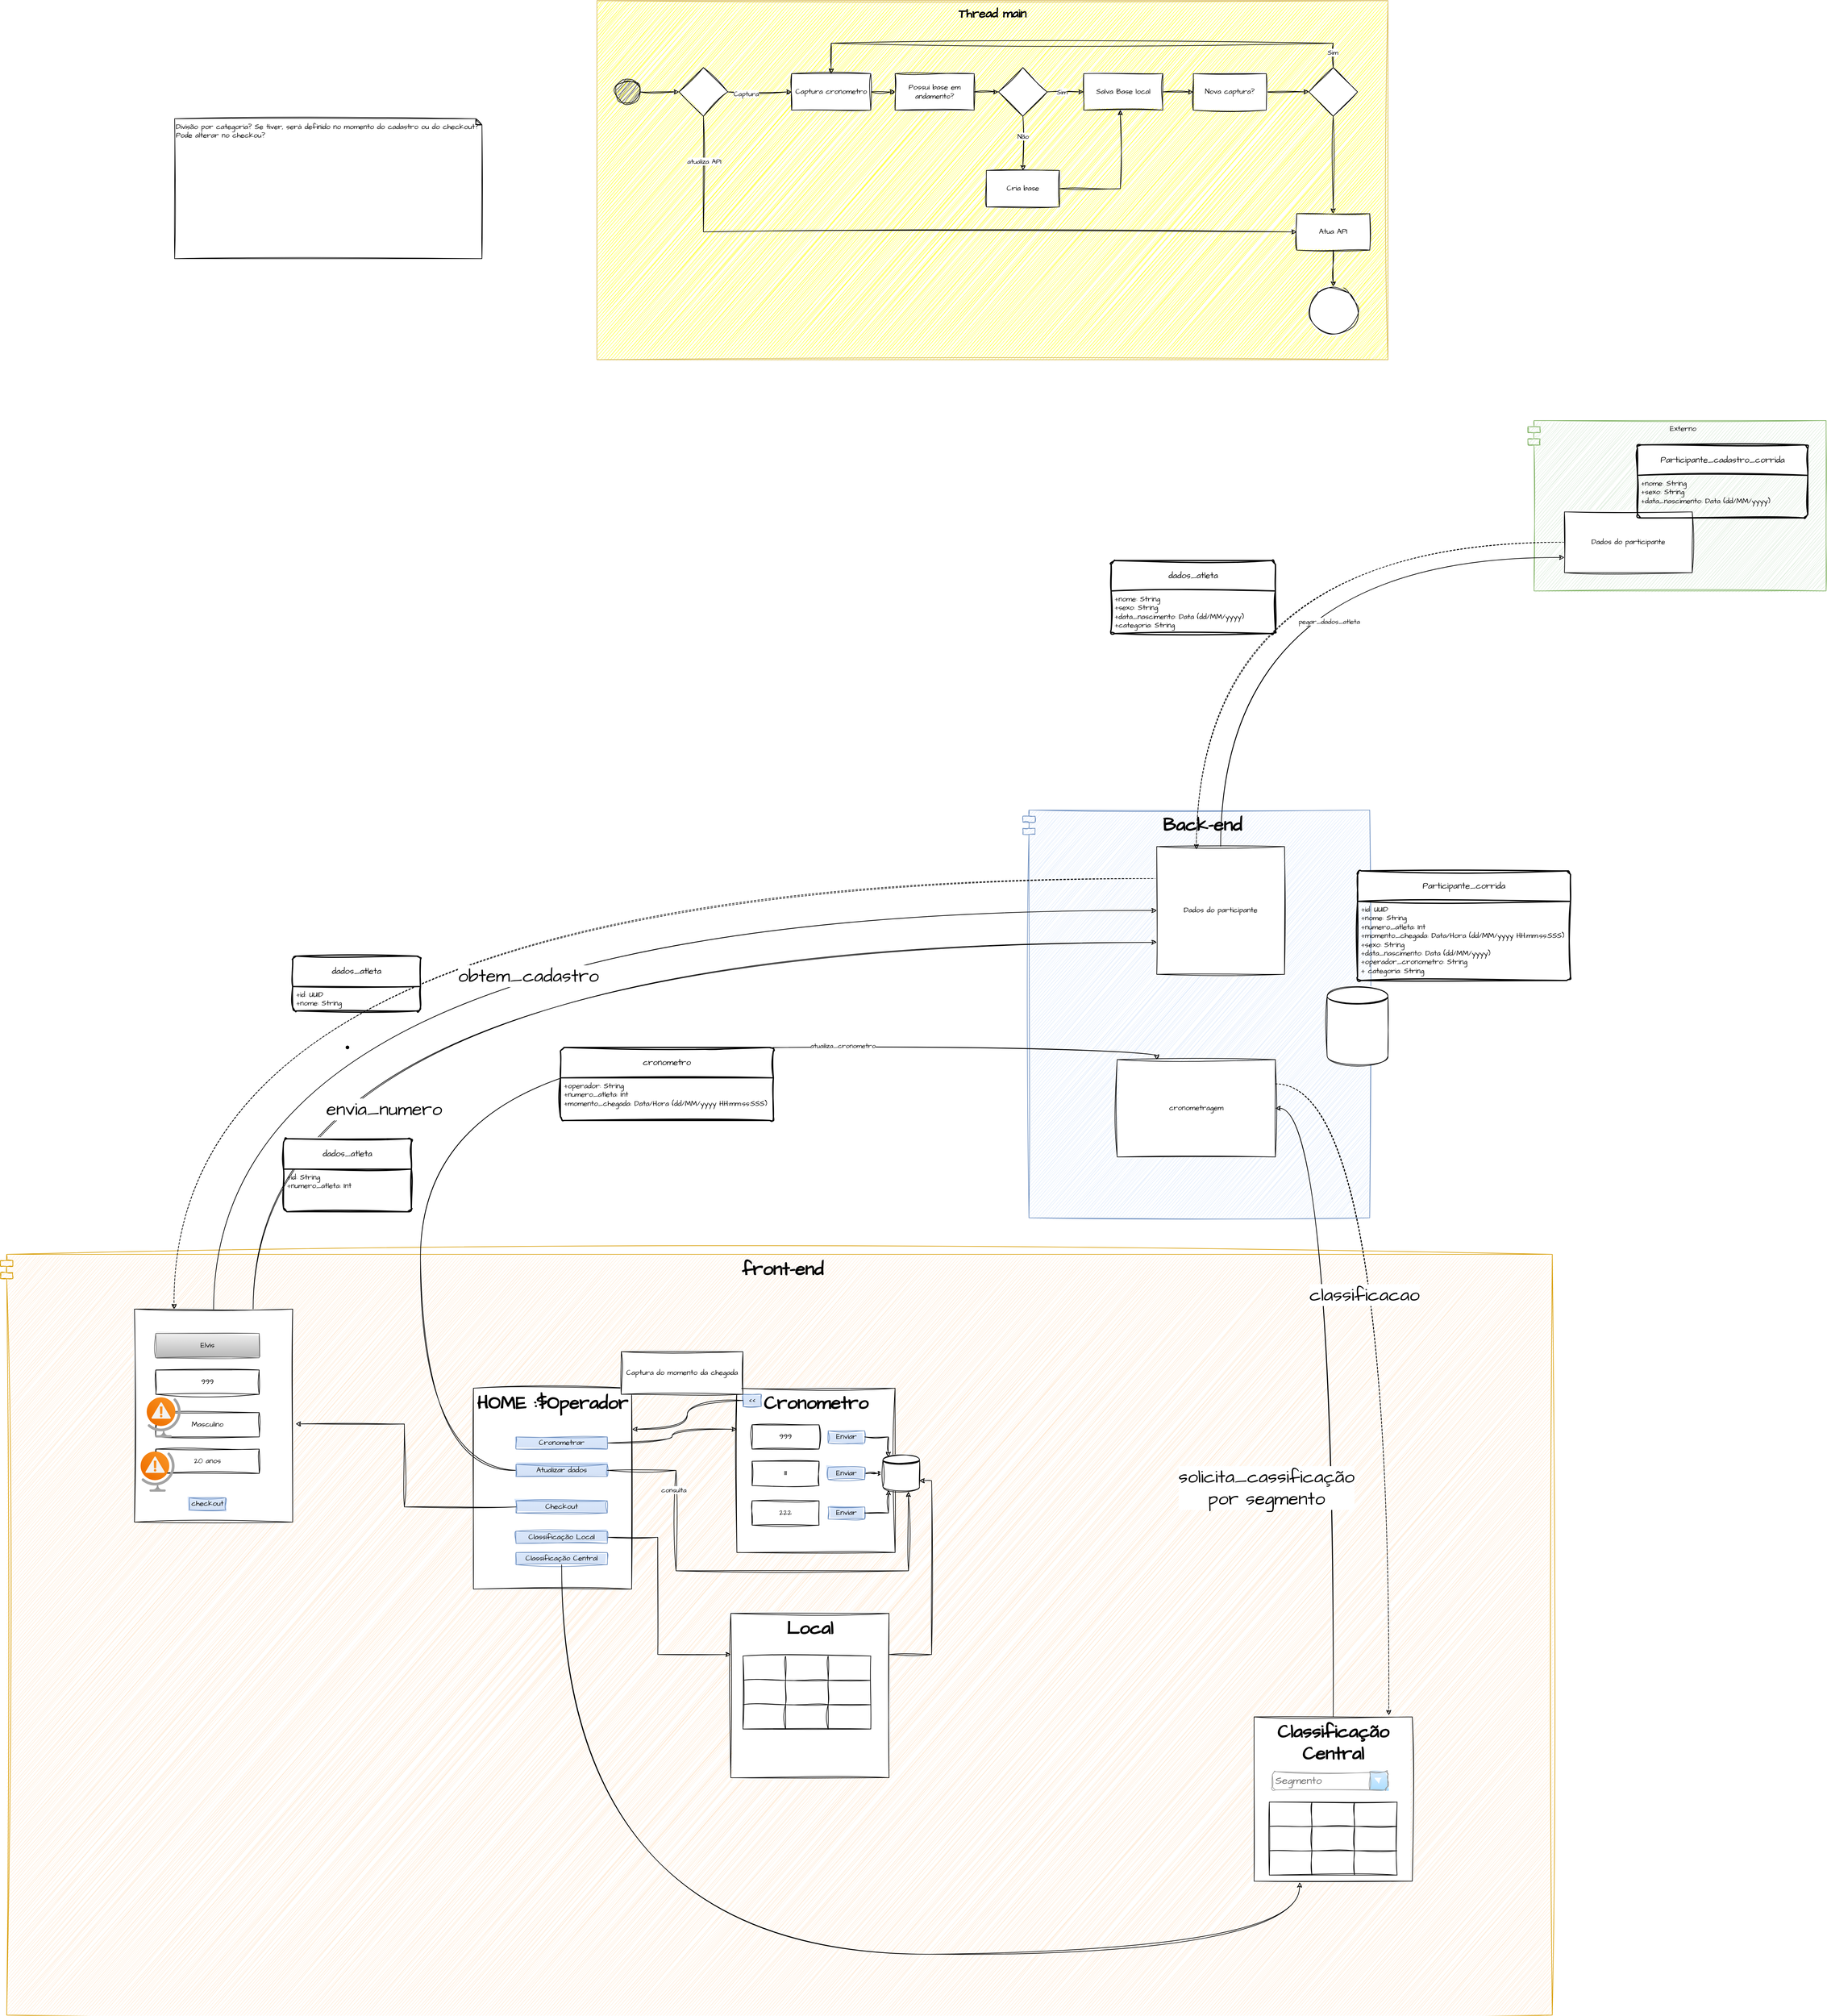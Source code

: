 <mxfile version="24.7.17">
  <diagram name="Página-1" id="BL0xOnV62cKg-j_XJ3VI">
    <mxGraphModel dx="4094" dy="3331" grid="1" gridSize="10" guides="1" tooltips="1" connect="1" arrows="1" fold="1" page="1" pageScale="1" pageWidth="827" pageHeight="1169" math="0" shadow="0">
      <root>
        <mxCell id="0" />
        <mxCell id="1" parent="0" />
        <mxCell id="qzLaiODZb_8Jzp_DnvtQ-257" value="front-end" style="shape=module;align=left;spacingLeft=20;align=center;verticalAlign=top;whiteSpace=wrap;html=1;sketch=1;hachureGap=4;jiggle=2;curveFitting=1;fontFamily=Architects Daughter;fontSource=https%3A%2F%2Ffonts.googleapis.com%2Fcss%3Ffamily%3DArchitects%2BDaughter;fontSize=30;fontStyle=1;fillColor=#ffe6cc;strokeColor=#d79b00;" vertex="1" parent="1">
          <mxGeometry x="-1190" y="130" width="2550" height="1250" as="geometry" />
        </mxCell>
        <mxCell id="qzLaiODZb_8Jzp_DnvtQ-256" value="Back-end" style="shape=module;align=left;spacingLeft=20;align=center;verticalAlign=top;whiteSpace=wrap;html=1;sketch=1;hachureGap=4;jiggle=2;curveFitting=1;fontFamily=Architects Daughter;fontSource=https%3A%2F%2Ffonts.googleapis.com%2Fcss%3Ffamily%3DArchitects%2BDaughter;fontSize=30;fontStyle=1;fillColor=#dae8fc;strokeColor=#6c8ebf;" vertex="1" parent="1">
          <mxGeometry x="490" y="-600" width="570" height="670" as="geometry" />
        </mxCell>
        <mxCell id="qzLaiODZb_8Jzp_DnvtQ-18" value="Externo" style="shape=module;align=left;spacingLeft=20;align=center;verticalAlign=top;whiteSpace=wrap;html=1;sketch=1;hachureGap=4;jiggle=2;curveFitting=1;fontFamily=Architects Daughter;fontSource=https%3A%2F%2Ffonts.googleapis.com%2Fcss%3Ffamily%3DArchitects%2BDaughter;fillColor=#d5e8d4;strokeColor=#82b366;" vertex="1" parent="1">
          <mxGeometry x="1320" y="-1240" width="490" height="280" as="geometry" />
        </mxCell>
        <mxCell id="qzLaiODZb_8Jzp_DnvtQ-14" style="edgeStyle=orthogonalEdgeStyle;rounded=0;sketch=1;hachureGap=4;jiggle=2;curveFitting=1;orthogonalLoop=1;jettySize=auto;html=1;entryX=0;entryY=0.75;entryDx=0;entryDy=0;fontFamily=Architects Daughter;fontSource=https%3A%2F%2Ffonts.googleapis.com%2Fcss%3Ffamily%3DArchitects%2BDaughter;curved=1;exitX=0.5;exitY=0;exitDx=0;exitDy=0;" edge="1" parent="1" source="qzLaiODZb_8Jzp_DnvtQ-3" target="qzLaiODZb_8Jzp_DnvtQ-11">
          <mxGeometry relative="1" as="geometry" />
        </mxCell>
        <mxCell id="qzLaiODZb_8Jzp_DnvtQ-15" value="pegar_dados_atleta" style="edgeLabel;html=1;align=center;verticalAlign=middle;resizable=0;points=[];sketch=1;hachureGap=4;jiggle=2;curveFitting=1;fontFamily=Architects Daughter;fontSource=https%3A%2F%2Ffonts.googleapis.com%2Fcss%3Ffamily%3DArchitects%2BDaughter;" vertex="1" connectable="0" parent="qzLaiODZb_8Jzp_DnvtQ-14">
          <mxGeometry x="0.109" y="-40" relative="1" as="geometry">
            <mxPoint x="76" y="65" as="offset" />
          </mxGeometry>
        </mxCell>
        <mxCell id="qzLaiODZb_8Jzp_DnvtQ-270" style="edgeStyle=orthogonalEdgeStyle;rounded=0;sketch=1;hachureGap=4;jiggle=2;curveFitting=1;orthogonalLoop=1;jettySize=auto;html=1;entryX=0.25;entryY=0;entryDx=0;entryDy=0;fontFamily=Architects Daughter;fontSource=https%3A%2F%2Ffonts.googleapis.com%2Fcss%3Ffamily%3DArchitects%2BDaughter;exitX=0;exitY=0.25;exitDx=0;exitDy=0;curved=1;dashed=1;" edge="1" parent="1" source="qzLaiODZb_8Jzp_DnvtQ-3" target="qzLaiODZb_8Jzp_DnvtQ-61">
          <mxGeometry relative="1" as="geometry" />
        </mxCell>
        <mxCell id="qzLaiODZb_8Jzp_DnvtQ-3" value="Dados do participante" style="rounded=0;whiteSpace=wrap;html=1;sketch=1;hachureGap=4;jiggle=2;curveFitting=1;fontFamily=Architects Daughter;fontSource=https%3A%2F%2Ffonts.googleapis.com%2Fcss%3Ffamily%3DArchitects%2BDaughter;" vertex="1" parent="1">
          <mxGeometry x="710" y="-540" width="210" height="210" as="geometry" />
        </mxCell>
        <mxCell id="qzLaiODZb_8Jzp_DnvtQ-269" style="edgeStyle=orthogonalEdgeStyle;rounded=0;sketch=1;hachureGap=4;jiggle=2;curveFitting=1;orthogonalLoop=1;jettySize=auto;html=1;fontFamily=Architects Daughter;fontSource=https%3A%2F%2Ffonts.googleapis.com%2Fcss%3Ffamily%3DArchitects%2BDaughter;curved=1;dashed=1;entryX=0.31;entryY=0.022;entryDx=0;entryDy=0;entryPerimeter=0;" edge="1" parent="1" source="qzLaiODZb_8Jzp_DnvtQ-11" target="qzLaiODZb_8Jzp_DnvtQ-3">
          <mxGeometry relative="1" as="geometry" />
        </mxCell>
        <mxCell id="qzLaiODZb_8Jzp_DnvtQ-11" value="Dados do participante" style="rounded=0;whiteSpace=wrap;html=1;sketch=1;hachureGap=4;jiggle=2;curveFitting=1;fontFamily=Architects Daughter;fontSource=https%3A%2F%2Ffonts.googleapis.com%2Fcss%3Ffamily%3DArchitects%2BDaughter;" vertex="1" parent="1">
          <mxGeometry x="1380" y="-1090" width="210" height="100" as="geometry" />
        </mxCell>
        <mxCell id="qzLaiODZb_8Jzp_DnvtQ-12" value="" style="shape=datastore;whiteSpace=wrap;html=1;sketch=1;hachureGap=4;jiggle=2;curveFitting=1;fontFamily=Architects Daughter;fontSource=https%3A%2F%2Ffonts.googleapis.com%2Fcss%3Ffamily%3DArchitects%2BDaughter;" vertex="1" parent="1">
          <mxGeometry x="990" y="-310" width="100" height="130" as="geometry" />
        </mxCell>
        <mxCell id="qzLaiODZb_8Jzp_DnvtQ-9" value="Participante_cadastro_corrida" style="swimlane;childLayout=stackLayout;horizontal=1;startSize=50;horizontalStack=0;rounded=1;fontSize=14;fontStyle=0;strokeWidth=2;resizeParent=0;resizeLast=1;shadow=0;dashed=0;align=center;arcSize=4;whiteSpace=wrap;html=1;sketch=1;hachureGap=4;jiggle=2;curveFitting=1;fontFamily=Architects Daughter;fontSource=https%3A%2F%2Ffonts.googleapis.com%2Fcss%3Ffamily%3DArchitects%2BDaughter;" vertex="1" parent="1">
          <mxGeometry x="1500" y="-1200" width="280" height="120" as="geometry" />
        </mxCell>
        <mxCell id="qzLaiODZb_8Jzp_DnvtQ-10" value="+nome: String&lt;br&gt;&lt;div&gt;+sexo: String&lt;/div&gt;&lt;div&gt;+data_nascimento: Data (dd/MM/yyyy)&lt;/div&gt;" style="align=left;strokeColor=none;fillColor=none;spacingLeft=4;fontSize=12;verticalAlign=top;resizable=0;rotatable=0;part=1;html=1;sketch=1;hachureGap=4;jiggle=2;curveFitting=1;fontFamily=Architects Daughter;fontSource=https%3A%2F%2Ffonts.googleapis.com%2Fcss%3Ffamily%3DArchitects%2BDaughter;" vertex="1" parent="qzLaiODZb_8Jzp_DnvtQ-9">
          <mxGeometry y="50" width="280" height="70" as="geometry" />
        </mxCell>
        <mxCell id="qzLaiODZb_8Jzp_DnvtQ-16" value="Participante_corrida" style="swimlane;childLayout=stackLayout;horizontal=1;startSize=50;horizontalStack=0;rounded=1;fontSize=14;fontStyle=0;strokeWidth=2;resizeParent=0;resizeLast=1;shadow=0;dashed=0;align=center;arcSize=4;whiteSpace=wrap;html=1;sketch=1;hachureGap=4;jiggle=2;curveFitting=1;fontFamily=Architects Daughter;fontSource=https%3A%2F%2Ffonts.googleapis.com%2Fcss%3Ffamily%3DArchitects%2BDaughter;" vertex="1" parent="1">
          <mxGeometry x="1040" y="-500" width="350" height="180" as="geometry" />
        </mxCell>
        <mxCell id="qzLaiODZb_8Jzp_DnvtQ-17" value="+id: UUID&lt;div&gt;+nome: String&lt;br&gt;+numero_atleta: Int&lt;br&gt;+momento_chegada: Data/Hora (dd/MM/yyyy HH:mm:ss:SSS)&lt;div&gt;+sexo: String&lt;/div&gt;&lt;div&gt;+data_nascimento: Data (dd/MM/yyyy)&lt;/div&gt;&lt;/div&gt;&lt;div&gt;+operador_cronometro: String&lt;/div&gt;&lt;div&gt;+ categoria: String&lt;/div&gt;" style="align=left;strokeColor=none;fillColor=none;spacingLeft=4;fontSize=12;verticalAlign=top;resizable=0;rotatable=0;part=1;html=1;sketch=1;hachureGap=4;jiggle=2;curveFitting=1;fontFamily=Architects Daughter;fontSource=https%3A%2F%2Ffonts.googleapis.com%2Fcss%3Ffamily%3DArchitects%2BDaughter;" vertex="1" parent="qzLaiODZb_8Jzp_DnvtQ-16">
          <mxGeometry y="50" width="350" height="130" as="geometry" />
        </mxCell>
        <mxCell id="qzLaiODZb_8Jzp_DnvtQ-20" value="Cronometro" style="rounded=0;whiteSpace=wrap;html=1;sketch=1;hachureGap=4;jiggle=2;curveFitting=1;fontFamily=Architects Daughter;fontSource=https%3A%2F%2Ffonts.googleapis.com%2Fcss%3Ffamily%3DArchitects%2BDaughter;verticalAlign=top;fontSize=30;fontStyle=1" vertex="1" parent="1">
          <mxGeometry x="20" y="350" width="260" height="270" as="geometry" />
        </mxCell>
        <mxCell id="qzLaiODZb_8Jzp_DnvtQ-21" value="999" style="rounded=0;whiteSpace=wrap;html=1;sketch=1;hachureGap=4;jiggle=2;curveFitting=1;fontFamily=Architects Daughter;fontSource=https%3A%2F%2Ffonts.googleapis.com%2Fcss%3Ffamily%3DArchitects%2BDaughter;" vertex="1" parent="1">
          <mxGeometry x="45" y="410" width="110" height="40" as="geometry" />
        </mxCell>
        <mxCell id="qzLaiODZb_8Jzp_DnvtQ-22" value="Enviar" style="rounded=0;whiteSpace=wrap;html=1;sketch=1;hachureGap=4;jiggle=2;curveFitting=1;fontFamily=Architects Daughter;fontSource=https%3A%2F%2Ffonts.googleapis.com%2Fcss%3Ffamily%3DArchitects%2BDaughter;fillColor=#dae8fc;strokeColor=#6c8ebf;gradientColor=#D4E1F5;" vertex="1" parent="1">
          <mxGeometry x="170" y="420" width="60" height="20" as="geometry" />
        </mxCell>
        <mxCell id="qzLaiODZb_8Jzp_DnvtQ-23" value="111" style="rounded=0;whiteSpace=wrap;html=1;sketch=1;hachureGap=4;jiggle=2;curveFitting=1;fontFamily=Architects Daughter;fontSource=https%3A%2F%2Ffonts.googleapis.com%2Fcss%3Ffamily%3DArchitects%2BDaughter;" vertex="1" parent="1">
          <mxGeometry x="45" y="470" width="110" height="40" as="geometry" />
        </mxCell>
        <mxCell id="qzLaiODZb_8Jzp_DnvtQ-227" style="edgeStyle=orthogonalEdgeStyle;rounded=0;sketch=1;hachureGap=4;jiggle=2;curveFitting=1;orthogonalLoop=1;jettySize=auto;html=1;fontFamily=Architects Daughter;fontSource=https%3A%2F%2Ffonts.googleapis.com%2Fcss%3Ffamily%3DArchitects%2BDaughter;" edge="1" parent="1" source="qzLaiODZb_8Jzp_DnvtQ-24" target="qzLaiODZb_8Jzp_DnvtQ-225">
          <mxGeometry relative="1" as="geometry" />
        </mxCell>
        <mxCell id="qzLaiODZb_8Jzp_DnvtQ-24" value="Enviar" style="rounded=0;whiteSpace=wrap;html=1;sketch=1;hachureGap=4;jiggle=2;curveFitting=1;fontFamily=Architects Daughter;fontSource=https%3A%2F%2Ffonts.googleapis.com%2Fcss%3Ffamily%3DArchitects%2BDaughter;fillColor=#dae8fc;strokeColor=#6c8ebf;gradientColor=#D4E1F5;" vertex="1" parent="1">
          <mxGeometry x="170" y="480" width="60" height="20" as="geometry" />
        </mxCell>
        <mxCell id="qzLaiODZb_8Jzp_DnvtQ-25" value="222" style="rounded=0;whiteSpace=wrap;html=1;sketch=1;hachureGap=4;jiggle=2;curveFitting=1;fontFamily=Architects Daughter;fontSource=https%3A%2F%2Ffonts.googleapis.com%2Fcss%3Ffamily%3DArchitects%2BDaughter;" vertex="1" parent="1">
          <mxGeometry x="45" y="535" width="110" height="40" as="geometry" />
        </mxCell>
        <mxCell id="qzLaiODZb_8Jzp_DnvtQ-26" value="Enviar" style="rounded=0;whiteSpace=wrap;html=1;sketch=1;hachureGap=4;jiggle=2;curveFitting=1;fontFamily=Architects Daughter;fontSource=https%3A%2F%2Ffonts.googleapis.com%2Fcss%3Ffamily%3DArchitects%2BDaughter;fillColor=#dae8fc;strokeColor=#6c8ebf;gradientColor=#D4E1F5;" vertex="1" parent="1">
          <mxGeometry x="170" y="545" width="60" height="20" as="geometry" />
        </mxCell>
        <mxCell id="qzLaiODZb_8Jzp_DnvtQ-29" value="cronometragem" style="rounded=0;whiteSpace=wrap;html=1;sketch=1;hachureGap=4;jiggle=2;curveFitting=1;fontFamily=Architects Daughter;fontSource=https%3A%2F%2Ffonts.googleapis.com%2Fcss%3Ffamily%3DArchitects%2BDaughter;" vertex="1" parent="1">
          <mxGeometry x="645" y="-190" width="260" height="160" as="geometry" />
        </mxCell>
        <mxCell id="qzLaiODZb_8Jzp_DnvtQ-52" style="edgeStyle=orthogonalEdgeStyle;rounded=0;sketch=1;hachureGap=4;jiggle=2;curveFitting=1;orthogonalLoop=1;jettySize=auto;html=1;entryX=1;entryY=0.5;entryDx=0;entryDy=0;fontFamily=Architects Daughter;fontSource=https%3A%2F%2Ffonts.googleapis.com%2Fcss%3Ffamily%3DArchitects%2BDaughter;curved=1;exitX=0.5;exitY=0;exitDx=0;exitDy=0;" edge="1" parent="1" source="qzLaiODZb_8Jzp_DnvtQ-38" target="qzLaiODZb_8Jzp_DnvtQ-29">
          <mxGeometry relative="1" as="geometry" />
        </mxCell>
        <mxCell id="qzLaiODZb_8Jzp_DnvtQ-54" value="&lt;font style=&quot;font-size: 30px;&quot;&gt;solicita_cassificação&lt;/font&gt;&lt;div&gt;&lt;font style=&quot;font-size: 30px;&quot;&gt;por segmento&lt;/font&gt;&lt;/div&gt;" style="edgeLabel;html=1;align=center;verticalAlign=middle;resizable=0;points=[];sketch=1;hachureGap=4;jiggle=2;curveFitting=1;fontFamily=Architects Daughter;fontSource=https%3A%2F%2Ffonts.googleapis.com%2Fcss%3Ffamily%3DArchitects%2BDaughter;" vertex="1" connectable="0" parent="qzLaiODZb_8Jzp_DnvtQ-52">
          <mxGeometry x="0.249" y="14" relative="1" as="geometry">
            <mxPoint x="-96" y="307" as="offset" />
          </mxGeometry>
        </mxCell>
        <mxCell id="qzLaiODZb_8Jzp_DnvtQ-38" value="Classificação Central" style="rounded=0;whiteSpace=wrap;html=1;sketch=1;hachureGap=4;jiggle=2;curveFitting=1;fontFamily=Architects Daughter;fontSource=https%3A%2F%2Ffonts.googleapis.com%2Fcss%3Ffamily%3DArchitects%2BDaughter;verticalAlign=top;fontSize=30;fontStyle=1" vertex="1" parent="1">
          <mxGeometry x="870" y="890" width="260" height="270" as="geometry" />
        </mxCell>
        <mxCell id="qzLaiODZb_8Jzp_DnvtQ-39" value="" style="shape=table;startSize=0;container=1;collapsible=0;childLayout=tableLayout;fontSize=16;sketch=1;hachureGap=4;jiggle=2;curveFitting=1;fontFamily=Architects Daughter;fontSource=https%3A%2F%2Ffonts.googleapis.com%2Fcss%3Ffamily%3DArchitects%2BDaughter;" vertex="1" parent="1">
          <mxGeometry x="895" y="1030" width="210" height="120" as="geometry" />
        </mxCell>
        <mxCell id="qzLaiODZb_8Jzp_DnvtQ-40" value="" style="shape=tableRow;horizontal=0;startSize=0;swimlaneHead=0;swimlaneBody=0;strokeColor=inherit;top=0;left=0;bottom=0;right=0;collapsible=0;dropTarget=0;fillColor=none;points=[[0,0.5],[1,0.5]];portConstraint=eastwest;fontSize=16;sketch=1;hachureGap=4;jiggle=2;curveFitting=1;fontFamily=Architects Daughter;fontSource=https%3A%2F%2Ffonts.googleapis.com%2Fcss%3Ffamily%3DArchitects%2BDaughter;" vertex="1" parent="qzLaiODZb_8Jzp_DnvtQ-39">
          <mxGeometry width="210" height="40" as="geometry" />
        </mxCell>
        <mxCell id="qzLaiODZb_8Jzp_DnvtQ-41" value="" style="shape=partialRectangle;html=1;whiteSpace=wrap;connectable=0;strokeColor=inherit;overflow=hidden;fillColor=none;top=0;left=0;bottom=0;right=0;pointerEvents=1;fontSize=16;sketch=1;hachureGap=4;jiggle=2;curveFitting=1;fontFamily=Architects Daughter;fontSource=https%3A%2F%2Ffonts.googleapis.com%2Fcss%3Ffamily%3DArchitects%2BDaughter;" vertex="1" parent="qzLaiODZb_8Jzp_DnvtQ-40">
          <mxGeometry width="70" height="40" as="geometry">
            <mxRectangle width="70" height="40" as="alternateBounds" />
          </mxGeometry>
        </mxCell>
        <mxCell id="qzLaiODZb_8Jzp_DnvtQ-42" value="" style="shape=partialRectangle;html=1;whiteSpace=wrap;connectable=0;strokeColor=inherit;overflow=hidden;fillColor=none;top=0;left=0;bottom=0;right=0;pointerEvents=1;fontSize=16;sketch=1;hachureGap=4;jiggle=2;curveFitting=1;fontFamily=Architects Daughter;fontSource=https%3A%2F%2Ffonts.googleapis.com%2Fcss%3Ffamily%3DArchitects%2BDaughter;" vertex="1" parent="qzLaiODZb_8Jzp_DnvtQ-40">
          <mxGeometry x="70" width="70" height="40" as="geometry">
            <mxRectangle width="70" height="40" as="alternateBounds" />
          </mxGeometry>
        </mxCell>
        <mxCell id="qzLaiODZb_8Jzp_DnvtQ-43" value="" style="shape=partialRectangle;html=1;whiteSpace=wrap;connectable=0;strokeColor=inherit;overflow=hidden;fillColor=none;top=0;left=0;bottom=0;right=0;pointerEvents=1;fontSize=16;sketch=1;hachureGap=4;jiggle=2;curveFitting=1;fontFamily=Architects Daughter;fontSource=https%3A%2F%2Ffonts.googleapis.com%2Fcss%3Ffamily%3DArchitects%2BDaughter;" vertex="1" parent="qzLaiODZb_8Jzp_DnvtQ-40">
          <mxGeometry x="140" width="70" height="40" as="geometry">
            <mxRectangle width="70" height="40" as="alternateBounds" />
          </mxGeometry>
        </mxCell>
        <mxCell id="qzLaiODZb_8Jzp_DnvtQ-44" value="" style="shape=tableRow;horizontal=0;startSize=0;swimlaneHead=0;swimlaneBody=0;strokeColor=inherit;top=0;left=0;bottom=0;right=0;collapsible=0;dropTarget=0;fillColor=none;points=[[0,0.5],[1,0.5]];portConstraint=eastwest;fontSize=16;sketch=1;hachureGap=4;jiggle=2;curveFitting=1;fontFamily=Architects Daughter;fontSource=https%3A%2F%2Ffonts.googleapis.com%2Fcss%3Ffamily%3DArchitects%2BDaughter;" vertex="1" parent="qzLaiODZb_8Jzp_DnvtQ-39">
          <mxGeometry y="40" width="210" height="40" as="geometry" />
        </mxCell>
        <mxCell id="qzLaiODZb_8Jzp_DnvtQ-45" value="" style="shape=partialRectangle;html=1;whiteSpace=wrap;connectable=0;strokeColor=inherit;overflow=hidden;fillColor=none;top=0;left=0;bottom=0;right=0;pointerEvents=1;fontSize=16;sketch=1;hachureGap=4;jiggle=2;curveFitting=1;fontFamily=Architects Daughter;fontSource=https%3A%2F%2Ffonts.googleapis.com%2Fcss%3Ffamily%3DArchitects%2BDaughter;" vertex="1" parent="qzLaiODZb_8Jzp_DnvtQ-44">
          <mxGeometry width="70" height="40" as="geometry">
            <mxRectangle width="70" height="40" as="alternateBounds" />
          </mxGeometry>
        </mxCell>
        <mxCell id="qzLaiODZb_8Jzp_DnvtQ-46" value="" style="shape=partialRectangle;html=1;whiteSpace=wrap;connectable=0;strokeColor=inherit;overflow=hidden;fillColor=none;top=0;left=0;bottom=0;right=0;pointerEvents=1;fontSize=16;sketch=1;hachureGap=4;jiggle=2;curveFitting=1;fontFamily=Architects Daughter;fontSource=https%3A%2F%2Ffonts.googleapis.com%2Fcss%3Ffamily%3DArchitects%2BDaughter;" vertex="1" parent="qzLaiODZb_8Jzp_DnvtQ-44">
          <mxGeometry x="70" width="70" height="40" as="geometry">
            <mxRectangle width="70" height="40" as="alternateBounds" />
          </mxGeometry>
        </mxCell>
        <mxCell id="qzLaiODZb_8Jzp_DnvtQ-47" value="" style="shape=partialRectangle;html=1;whiteSpace=wrap;connectable=0;strokeColor=inherit;overflow=hidden;fillColor=none;top=0;left=0;bottom=0;right=0;pointerEvents=1;fontSize=16;sketch=1;hachureGap=4;jiggle=2;curveFitting=1;fontFamily=Architects Daughter;fontSource=https%3A%2F%2Ffonts.googleapis.com%2Fcss%3Ffamily%3DArchitects%2BDaughter;" vertex="1" parent="qzLaiODZb_8Jzp_DnvtQ-44">
          <mxGeometry x="140" width="70" height="40" as="geometry">
            <mxRectangle width="70" height="40" as="alternateBounds" />
          </mxGeometry>
        </mxCell>
        <mxCell id="qzLaiODZb_8Jzp_DnvtQ-48" value="" style="shape=tableRow;horizontal=0;startSize=0;swimlaneHead=0;swimlaneBody=0;strokeColor=inherit;top=0;left=0;bottom=0;right=0;collapsible=0;dropTarget=0;fillColor=none;points=[[0,0.5],[1,0.5]];portConstraint=eastwest;fontSize=16;sketch=1;hachureGap=4;jiggle=2;curveFitting=1;fontFamily=Architects Daughter;fontSource=https%3A%2F%2Ffonts.googleapis.com%2Fcss%3Ffamily%3DArchitects%2BDaughter;" vertex="1" parent="qzLaiODZb_8Jzp_DnvtQ-39">
          <mxGeometry y="80" width="210" height="40" as="geometry" />
        </mxCell>
        <mxCell id="qzLaiODZb_8Jzp_DnvtQ-49" value="" style="shape=partialRectangle;html=1;whiteSpace=wrap;connectable=0;strokeColor=inherit;overflow=hidden;fillColor=none;top=0;left=0;bottom=0;right=0;pointerEvents=1;fontSize=16;sketch=1;hachureGap=4;jiggle=2;curveFitting=1;fontFamily=Architects Daughter;fontSource=https%3A%2F%2Ffonts.googleapis.com%2Fcss%3Ffamily%3DArchitects%2BDaughter;" vertex="1" parent="qzLaiODZb_8Jzp_DnvtQ-48">
          <mxGeometry width="70" height="40" as="geometry">
            <mxRectangle width="70" height="40" as="alternateBounds" />
          </mxGeometry>
        </mxCell>
        <mxCell id="qzLaiODZb_8Jzp_DnvtQ-50" value="" style="shape=partialRectangle;html=1;whiteSpace=wrap;connectable=0;strokeColor=inherit;overflow=hidden;fillColor=none;top=0;left=0;bottom=0;right=0;pointerEvents=1;fontSize=16;sketch=1;hachureGap=4;jiggle=2;curveFitting=1;fontFamily=Architects Daughter;fontSource=https%3A%2F%2Ffonts.googleapis.com%2Fcss%3Ffamily%3DArchitects%2BDaughter;" vertex="1" parent="qzLaiODZb_8Jzp_DnvtQ-48">
          <mxGeometry x="70" width="70" height="40" as="geometry">
            <mxRectangle width="70" height="40" as="alternateBounds" />
          </mxGeometry>
        </mxCell>
        <mxCell id="qzLaiODZb_8Jzp_DnvtQ-51" value="" style="shape=partialRectangle;html=1;whiteSpace=wrap;connectable=0;strokeColor=inherit;overflow=hidden;fillColor=none;top=0;left=0;bottom=0;right=0;pointerEvents=1;fontSize=16;sketch=1;hachureGap=4;jiggle=2;curveFitting=1;fontFamily=Architects Daughter;fontSource=https%3A%2F%2Ffonts.googleapis.com%2Fcss%3Ffamily%3DArchitects%2BDaughter;" vertex="1" parent="qzLaiODZb_8Jzp_DnvtQ-48">
          <mxGeometry x="140" width="70" height="40" as="geometry">
            <mxRectangle width="70" height="40" as="alternateBounds" />
          </mxGeometry>
        </mxCell>
        <mxCell id="qzLaiODZb_8Jzp_DnvtQ-58" style="edgeStyle=orthogonalEdgeStyle;rounded=0;sketch=1;hachureGap=4;jiggle=2;curveFitting=1;orthogonalLoop=1;jettySize=auto;html=1;entryX=0.851;entryY=-0.01;entryDx=0;entryDy=0;entryPerimeter=0;fontFamily=Architects Daughter;fontSource=https%3A%2F%2Ffonts.googleapis.com%2Fcss%3Ffamily%3DArchitects%2BDaughter;exitX=1;exitY=0.25;exitDx=0;exitDy=0;dashed=1;curved=1;" edge="1" parent="1" source="qzLaiODZb_8Jzp_DnvtQ-29" target="qzLaiODZb_8Jzp_DnvtQ-38">
          <mxGeometry relative="1" as="geometry" />
        </mxCell>
        <mxCell id="qzLaiODZb_8Jzp_DnvtQ-59" value="&lt;font style=&quot;font-size: 30px;&quot;&gt;classificacao&lt;/font&gt;" style="edgeLabel;html=1;align=center;verticalAlign=middle;resizable=0;points=[];sketch=1;hachureGap=4;jiggle=2;curveFitting=1;fontFamily=Architects Daughter;fontSource=https%3A%2F%2Ffonts.googleapis.com%2Fcss%3Ffamily%3DArchitects%2BDaughter;" vertex="1" connectable="0" parent="qzLaiODZb_8Jzp_DnvtQ-58">
          <mxGeometry x="-0.257" y="-14" relative="1" as="geometry">
            <mxPoint x="-27" y="78" as="offset" />
          </mxGeometry>
        </mxCell>
        <mxCell id="qzLaiODZb_8Jzp_DnvtQ-70" style="edgeStyle=orthogonalEdgeStyle;rounded=0;sketch=1;hachureGap=4;jiggle=2;curveFitting=1;orthogonalLoop=1;jettySize=auto;html=1;entryX=0;entryY=0.75;entryDx=0;entryDy=0;fontFamily=Architects Daughter;fontSource=https%3A%2F%2Ffonts.googleapis.com%2Fcss%3Ffamily%3DArchitects%2BDaughter;curved=1;exitX=0.75;exitY=0;exitDx=0;exitDy=0;" edge="1" parent="1" source="qzLaiODZb_8Jzp_DnvtQ-61" target="qzLaiODZb_8Jzp_DnvtQ-3">
          <mxGeometry relative="1" as="geometry" />
        </mxCell>
        <mxCell id="qzLaiODZb_8Jzp_DnvtQ-71" value="&lt;font style=&quot;font-size: 30px;&quot;&gt;envia_numero&lt;/font&gt;" style="edgeLabel;html=1;align=center;verticalAlign=middle;resizable=0;points=[];sketch=1;hachureGap=4;jiggle=2;curveFitting=1;fontFamily=Architects Daughter;fontSource=https%3A%2F%2Ffonts.googleapis.com%2Fcss%3Ffamily%3DArchitects%2BDaughter;" vertex="1" connectable="0" parent="qzLaiODZb_8Jzp_DnvtQ-70">
          <mxGeometry x="0.36" y="16" relative="1" as="geometry">
            <mxPoint x="-602" y="289" as="offset" />
          </mxGeometry>
        </mxCell>
        <mxCell id="qzLaiODZb_8Jzp_DnvtQ-61" value="" style="rounded=0;whiteSpace=wrap;html=1;sketch=1;hachureGap=4;jiggle=2;curveFitting=1;fontFamily=Architects Daughter;fontSource=https%3A%2F%2Ffonts.googleapis.com%2Fcss%3Ffamily%3DArchitects%2BDaughter;" vertex="1" parent="1">
          <mxGeometry x="-970" y="220" width="260" height="350" as="geometry" />
        </mxCell>
        <mxCell id="qzLaiODZb_8Jzp_DnvtQ-62" value="Elvis" style="rounded=0;whiteSpace=wrap;html=1;sketch=1;hachureGap=4;jiggle=2;curveFitting=1;fontFamily=Architects Daughter;fontSource=https%3A%2F%2Ffonts.googleapis.com%2Fcss%3Ffamily%3DArchitects%2BDaughter;fillColor=#f5f5f5;gradientColor=#b3b3b3;strokeColor=#666666;" vertex="1" parent="1">
          <mxGeometry x="-935" y="260" width="170" height="40" as="geometry" />
        </mxCell>
        <mxCell id="qzLaiODZb_8Jzp_DnvtQ-63" value="999" style="rounded=0;whiteSpace=wrap;html=1;sketch=1;hachureGap=4;jiggle=2;curveFitting=1;fontFamily=Architects Daughter;fontSource=https%3A%2F%2Ffonts.googleapis.com%2Fcss%3Ffamily%3DArchitects%2BDaughter;" vertex="1" parent="1">
          <mxGeometry x="-935" y="320" width="170" height="40" as="geometry" />
        </mxCell>
        <mxCell id="qzLaiODZb_8Jzp_DnvtQ-64" value="Masculino" style="rounded=0;whiteSpace=wrap;html=1;sketch=1;hachureGap=4;jiggle=2;curveFitting=1;fontFamily=Architects Daughter;fontSource=https%3A%2F%2Ffonts.googleapis.com%2Fcss%3Ffamily%3DArchitects%2BDaughter;" vertex="1" parent="1">
          <mxGeometry x="-935" y="390" width="170" height="40" as="geometry" />
        </mxCell>
        <mxCell id="qzLaiODZb_8Jzp_DnvtQ-65" value="20 anos" style="rounded=0;whiteSpace=wrap;html=1;sketch=1;hachureGap=4;jiggle=2;curveFitting=1;fontFamily=Architects Daughter;fontSource=https%3A%2F%2Ffonts.googleapis.com%2Fcss%3Ffamily%3DArchitects%2BDaughter;" vertex="1" parent="1">
          <mxGeometry x="-935" y="450" width="170" height="40" as="geometry" />
        </mxCell>
        <mxCell id="qzLaiODZb_8Jzp_DnvtQ-66" value="checkout" style="rounded=0;whiteSpace=wrap;html=1;sketch=1;hachureGap=4;jiggle=2;curveFitting=1;fontFamily=Architects Daughter;fontSource=https%3A%2F%2Ffonts.googleapis.com%2Fcss%3Ffamily%3DArchitects%2BDaughter;fillColor=#dae8fc;strokeColor=#6c8ebf;gradientColor=#D4E1F5;" vertex="1" parent="1">
          <mxGeometry x="-880" y="530" width="60" height="20" as="geometry" />
        </mxCell>
        <mxCell id="qzLaiODZb_8Jzp_DnvtQ-67" style="edgeStyle=orthogonalEdgeStyle;rounded=0;sketch=1;hachureGap=4;jiggle=2;curveFitting=1;orthogonalLoop=1;jettySize=auto;html=1;entryX=0;entryY=0.5;entryDx=0;entryDy=0;fontFamily=Architects Daughter;fontSource=https%3A%2F%2Ffonts.googleapis.com%2Fcss%3Ffamily%3DArchitects%2BDaughter;curved=1;exitX=0.5;exitY=0;exitDx=0;exitDy=0;" edge="1" parent="1" source="qzLaiODZb_8Jzp_DnvtQ-61" target="qzLaiODZb_8Jzp_DnvtQ-3">
          <mxGeometry relative="1" as="geometry" />
        </mxCell>
        <mxCell id="qzLaiODZb_8Jzp_DnvtQ-69" value="&lt;font style=&quot;font-size: 30px;&quot;&gt;obtem_cadastro&lt;/font&gt;" style="edgeLabel;html=1;align=center;verticalAlign=middle;resizable=0;points=[];sketch=1;hachureGap=4;jiggle=2;curveFitting=1;fontFamily=Architects Daughter;fontSource=https%3A%2F%2Ffonts.googleapis.com%2Fcss%3Ffamily%3DArchitects%2BDaughter;" vertex="1" connectable="0" parent="qzLaiODZb_8Jzp_DnvtQ-67">
          <mxGeometry x="-0.143" y="12" relative="1" as="geometry">
            <mxPoint x="227" y="119" as="offset" />
          </mxGeometry>
        </mxCell>
        <mxCell id="qzLaiODZb_8Jzp_DnvtQ-156" value="&lt;b&gt;&lt;font style=&quot;font-size: 20px;&quot;&gt;Thread main&lt;/font&gt;&lt;/b&gt;" style="outlineConnect=0;html=1;whiteSpace=wrap;fontSize=12;fontStyle=0;strokeColor=#d6b656;fillColor=#FFFF00;verticalAlign=top;align=center;dashed=0;spacingTop=3;sketch=1;hachureGap=4;jiggle=2;curveFitting=1;fontFamily=Architects Daughter;fontSource=https%3A%2F%2Ffonts.googleapis.com%2Fcss%3Ffamily%3DArchitects%2BDaughter;" vertex="1" parent="1">
          <mxGeometry x="-210" y="-1930" width="1300" height="590" as="geometry" />
        </mxCell>
        <mxCell id="qzLaiODZb_8Jzp_DnvtQ-157" value="" style="edgeStyle=orthogonalEdgeStyle;rounded=0;sketch=1;hachureGap=4;jiggle=2;curveFitting=1;orthogonalLoop=1;jettySize=auto;html=1;fontFamily=Architects Daughter;fontSource=https%3A%2F%2Ffonts.googleapis.com%2Fcss%3Ffamily%3DArchitects%2BDaughter;" edge="1" parent="1" source="qzLaiODZb_8Jzp_DnvtQ-158" target="qzLaiODZb_8Jzp_DnvtQ-163">
          <mxGeometry relative="1" as="geometry" />
        </mxCell>
        <mxCell id="qzLaiODZb_8Jzp_DnvtQ-158" value="Captura cronometro" style="rounded=0;whiteSpace=wrap;html=1;sketch=1;hachureGap=4;jiggle=2;curveFitting=1;fontFamily=Architects Daughter;fontSource=https%3A%2F%2Ffonts.googleapis.com%2Fcss%3Ffamily%3DArchitects%2BDaughter;" vertex="1" parent="1">
          <mxGeometry x="110" y="-1810" width="130" height="60" as="geometry" />
        </mxCell>
        <mxCell id="qzLaiODZb_8Jzp_DnvtQ-162" value="" style="edgeStyle=orthogonalEdgeStyle;rounded=0;sketch=1;hachureGap=4;jiggle=2;curveFitting=1;orthogonalLoop=1;jettySize=auto;html=1;fontFamily=Architects Daughter;fontSource=https%3A%2F%2Ffonts.googleapis.com%2Fcss%3Ffamily%3DArchitects%2BDaughter;" edge="1" parent="1" source="qzLaiODZb_8Jzp_DnvtQ-163" target="qzLaiODZb_8Jzp_DnvtQ-168">
          <mxGeometry relative="1" as="geometry" />
        </mxCell>
        <mxCell id="qzLaiODZb_8Jzp_DnvtQ-163" value="Possui base em andamento?" style="rounded=0;whiteSpace=wrap;html=1;sketch=1;hachureGap=4;jiggle=2;curveFitting=1;fontFamily=Architects Daughter;fontSource=https%3A%2F%2Ffonts.googleapis.com%2Fcss%3Ffamily%3DArchitects%2BDaughter;" vertex="1" parent="1">
          <mxGeometry x="280" y="-1810" width="130" height="60" as="geometry" />
        </mxCell>
        <mxCell id="qzLaiODZb_8Jzp_DnvtQ-164" value="" style="edgeStyle=orthogonalEdgeStyle;rounded=0;sketch=1;hachureGap=4;jiggle=2;curveFitting=1;orthogonalLoop=1;jettySize=auto;html=1;fontFamily=Architects Daughter;fontSource=https%3A%2F%2Ffonts.googleapis.com%2Fcss%3Ffamily%3DArchitects%2BDaughter;" edge="1" parent="1" source="qzLaiODZb_8Jzp_DnvtQ-168" target="qzLaiODZb_8Jzp_DnvtQ-169">
          <mxGeometry relative="1" as="geometry" />
        </mxCell>
        <mxCell id="qzLaiODZb_8Jzp_DnvtQ-165" value="Não" style="edgeLabel;html=1;align=center;verticalAlign=middle;resizable=0;points=[];sketch=1;hachureGap=4;jiggle=2;curveFitting=1;fontFamily=Architects Daughter;fontSource=https%3A%2F%2Ffonts.googleapis.com%2Fcss%3Ffamily%3DArchitects%2BDaughter;" vertex="1" connectable="0" parent="qzLaiODZb_8Jzp_DnvtQ-164">
          <mxGeometry x="-0.26" relative="1" as="geometry">
            <mxPoint as="offset" />
          </mxGeometry>
        </mxCell>
        <mxCell id="qzLaiODZb_8Jzp_DnvtQ-166" style="edgeStyle=orthogonalEdgeStyle;rounded=0;sketch=1;hachureGap=4;jiggle=2;curveFitting=1;orthogonalLoop=1;jettySize=auto;html=1;fontFamily=Architects Daughter;fontSource=https%3A%2F%2Ffonts.googleapis.com%2Fcss%3Ffamily%3DArchitects%2BDaughter;" edge="1" parent="1" source="qzLaiODZb_8Jzp_DnvtQ-168" target="qzLaiODZb_8Jzp_DnvtQ-171">
          <mxGeometry relative="1" as="geometry">
            <mxPoint x="860" y="-1780" as="targetPoint" />
          </mxGeometry>
        </mxCell>
        <mxCell id="qzLaiODZb_8Jzp_DnvtQ-167" value="Sim" style="edgeLabel;html=1;align=center;verticalAlign=middle;resizable=0;points=[];sketch=1;hachureGap=4;jiggle=2;curveFitting=1;fontFamily=Architects Daughter;fontSource=https%3A%2F%2Ffonts.googleapis.com%2Fcss%3Ffamily%3DArchitects%2BDaughter;" vertex="1" connectable="0" parent="qzLaiODZb_8Jzp_DnvtQ-166">
          <mxGeometry x="-0.204" relative="1" as="geometry">
            <mxPoint as="offset" />
          </mxGeometry>
        </mxCell>
        <mxCell id="qzLaiODZb_8Jzp_DnvtQ-168" value="" style="rhombus;whiteSpace=wrap;html=1;fontFamily=Architects Daughter;rounded=0;sketch=1;hachureGap=4;jiggle=2;curveFitting=1;fontSource=https%3A%2F%2Ffonts.googleapis.com%2Fcss%3Ffamily%3DArchitects%2BDaughter;" vertex="1" parent="1">
          <mxGeometry x="450" y="-1820" width="80" height="80" as="geometry" />
        </mxCell>
        <mxCell id="qzLaiODZb_8Jzp_DnvtQ-169" value="Cria base" style="whiteSpace=wrap;html=1;fontFamily=Architects Daughter;rounded=0;sketch=1;hachureGap=4;jiggle=2;curveFitting=1;fontSource=https%3A%2F%2Ffonts.googleapis.com%2Fcss%3Ffamily%3DArchitects%2BDaughter;" vertex="1" parent="1">
          <mxGeometry x="430" y="-1651" width="120" height="60" as="geometry" />
        </mxCell>
        <mxCell id="qzLaiODZb_8Jzp_DnvtQ-170" style="edgeStyle=orthogonalEdgeStyle;rounded=0;sketch=1;hachureGap=4;jiggle=2;curveFitting=1;orthogonalLoop=1;jettySize=auto;html=1;entryX=0.5;entryY=0;entryDx=0;entryDy=0;fontFamily=Architects Daughter;fontSource=https%3A%2F%2Ffonts.googleapis.com%2Fcss%3Ffamily%3DArchitects%2BDaughter;exitX=0.5;exitY=0;exitDx=0;exitDy=0;" edge="1" parent="1" source="qzLaiODZb_8Jzp_DnvtQ-200" target="qzLaiODZb_8Jzp_DnvtQ-158">
          <mxGeometry relative="1" as="geometry">
            <Array as="points">
              <mxPoint x="1000" y="-1860" />
              <mxPoint x="175" y="-1860" />
            </Array>
          </mxGeometry>
        </mxCell>
        <mxCell id="qzLaiODZb_8Jzp_DnvtQ-202" value="Sim" style="edgeLabel;html=1;align=center;verticalAlign=middle;resizable=0;points=[];sketch=1;hachureGap=4;jiggle=2;curveFitting=1;fontFamily=Architects Daughter;fontSource=https%3A%2F%2Ffonts.googleapis.com%2Fcss%3Ffamily%3DArchitects%2BDaughter;" vertex="1" connectable="0" parent="qzLaiODZb_8Jzp_DnvtQ-170">
          <mxGeometry x="-0.944" y="1" relative="1" as="geometry">
            <mxPoint as="offset" />
          </mxGeometry>
        </mxCell>
        <mxCell id="qzLaiODZb_8Jzp_DnvtQ-199" value="" style="edgeStyle=orthogonalEdgeStyle;rounded=0;sketch=1;hachureGap=4;jiggle=2;curveFitting=1;orthogonalLoop=1;jettySize=auto;html=1;fontFamily=Architects Daughter;fontSource=https%3A%2F%2Ffonts.googleapis.com%2Fcss%3Ffamily%3DArchitects%2BDaughter;" edge="1" parent="1" source="qzLaiODZb_8Jzp_DnvtQ-171" target="qzLaiODZb_8Jzp_DnvtQ-198">
          <mxGeometry relative="1" as="geometry" />
        </mxCell>
        <mxCell id="qzLaiODZb_8Jzp_DnvtQ-171" value="Salva Base local" style="rounded=0;whiteSpace=wrap;html=1;sketch=1;hachureGap=4;jiggle=2;curveFitting=1;fontFamily=Architects Daughter;fontSource=https%3A%2F%2Ffonts.googleapis.com%2Fcss%3Ffamily%3DArchitects%2BDaughter;" vertex="1" parent="1">
          <mxGeometry x="590" y="-1810" width="130" height="60" as="geometry" />
        </mxCell>
        <mxCell id="qzLaiODZb_8Jzp_DnvtQ-176" style="edgeStyle=orthogonalEdgeStyle;rounded=0;sketch=1;hachureGap=4;jiggle=2;curveFitting=1;orthogonalLoop=1;jettySize=auto;html=1;entryX=0.462;entryY=0.994;entryDx=0;entryDy=0;entryPerimeter=0;fontFamily=Architects Daughter;fontSource=https%3A%2F%2Ffonts.googleapis.com%2Fcss%3Ffamily%3DArchitects%2BDaughter;" edge="1" parent="1" source="qzLaiODZb_8Jzp_DnvtQ-169" target="qzLaiODZb_8Jzp_DnvtQ-171">
          <mxGeometry relative="1" as="geometry" />
        </mxCell>
        <mxCell id="qzLaiODZb_8Jzp_DnvtQ-177" style="edgeStyle=orthogonalEdgeStyle;rounded=0;sketch=1;hachureGap=4;jiggle=2;curveFitting=1;orthogonalLoop=1;jettySize=auto;html=1;entryX=0;entryY=0.5;entryDx=0;entryDy=0;fontFamily=Architects Daughter;fontSource=https%3A%2F%2Ffonts.googleapis.com%2Fcss%3Ffamily%3DArchitects%2BDaughter;" edge="1" parent="1" source="qzLaiODZb_8Jzp_DnvtQ-179" target="qzLaiODZb_8Jzp_DnvtQ-207">
          <mxGeometry relative="1" as="geometry" />
        </mxCell>
        <mxCell id="qzLaiODZb_8Jzp_DnvtQ-179" value="" style="ellipse;fillColor=strokeColor;html=1;sketch=1;hachureGap=4;jiggle=2;curveFitting=1;fontFamily=Architects Daughter;fontSource=https%3A%2F%2Ffonts.googleapis.com%2Fcss%3Ffamily%3DArchitects%2BDaughter;" vertex="1" parent="1">
          <mxGeometry x="-180" y="-1800" width="40" height="40" as="geometry" />
        </mxCell>
        <mxCell id="qzLaiODZb_8Jzp_DnvtQ-201" value="" style="edgeStyle=orthogonalEdgeStyle;rounded=0;sketch=1;hachureGap=4;jiggle=2;curveFitting=1;orthogonalLoop=1;jettySize=auto;html=1;fontFamily=Architects Daughter;fontSource=https%3A%2F%2Ffonts.googleapis.com%2Fcss%3Ffamily%3DArchitects%2BDaughter;" edge="1" parent="1" source="qzLaiODZb_8Jzp_DnvtQ-198" target="qzLaiODZb_8Jzp_DnvtQ-200">
          <mxGeometry relative="1" as="geometry" />
        </mxCell>
        <mxCell id="qzLaiODZb_8Jzp_DnvtQ-198" value="Nova captura?" style="whiteSpace=wrap;html=1;fontFamily=Architects Daughter;rounded=0;sketch=1;hachureGap=4;jiggle=2;curveFitting=1;fontSource=https%3A%2F%2Ffonts.googleapis.com%2Fcss%3Ffamily%3DArchitects%2BDaughter;" vertex="1" parent="1">
          <mxGeometry x="770" y="-1810" width="120" height="60" as="geometry" />
        </mxCell>
        <mxCell id="qzLaiODZb_8Jzp_DnvtQ-204" value="" style="edgeStyle=orthogonalEdgeStyle;rounded=0;sketch=1;hachureGap=4;jiggle=2;curveFitting=1;orthogonalLoop=1;jettySize=auto;html=1;fontFamily=Architects Daughter;fontSource=https%3A%2F%2Ffonts.googleapis.com%2Fcss%3Ffamily%3DArchitects%2BDaughter;" edge="1" parent="1" source="qzLaiODZb_8Jzp_DnvtQ-200" target="qzLaiODZb_8Jzp_DnvtQ-203">
          <mxGeometry relative="1" as="geometry" />
        </mxCell>
        <mxCell id="qzLaiODZb_8Jzp_DnvtQ-200" value="" style="rhombus;whiteSpace=wrap;html=1;fontFamily=Architects Daughter;rounded=0;sketch=1;hachureGap=4;jiggle=2;curveFitting=1;fontSource=https%3A%2F%2Ffonts.googleapis.com%2Fcss%3Ffamily%3DArchitects%2BDaughter;" vertex="1" parent="1">
          <mxGeometry x="960" y="-1820" width="80" height="80" as="geometry" />
        </mxCell>
        <mxCell id="qzLaiODZb_8Jzp_DnvtQ-206" value="" style="edgeStyle=orthogonalEdgeStyle;rounded=0;sketch=1;hachureGap=4;jiggle=2;curveFitting=1;orthogonalLoop=1;jettySize=auto;html=1;fontFamily=Architects Daughter;fontSource=https%3A%2F%2Ffonts.googleapis.com%2Fcss%3Ffamily%3DArchitects%2BDaughter;" edge="1" parent="1" source="qzLaiODZb_8Jzp_DnvtQ-203" target="qzLaiODZb_8Jzp_DnvtQ-205">
          <mxGeometry relative="1" as="geometry" />
        </mxCell>
        <mxCell id="qzLaiODZb_8Jzp_DnvtQ-203" value="Atua API" style="whiteSpace=wrap;html=1;fontFamily=Architects Daughter;rounded=0;sketch=1;hachureGap=4;jiggle=2;curveFitting=1;fontSource=https%3A%2F%2Ffonts.googleapis.com%2Fcss%3Ffamily%3DArchitects%2BDaughter;" vertex="1" parent="1">
          <mxGeometry x="940" y="-1580" width="120" height="60" as="geometry" />
        </mxCell>
        <mxCell id="qzLaiODZb_8Jzp_DnvtQ-205" value="" style="ellipse;whiteSpace=wrap;html=1;fontFamily=Architects Daughter;rounded=0;sketch=1;hachureGap=4;jiggle=2;curveFitting=1;fontSource=https%3A%2F%2Ffonts.googleapis.com%2Fcss%3Ffamily%3DArchitects%2BDaughter;" vertex="1" parent="1">
          <mxGeometry x="960" y="-1460" width="80" height="80" as="geometry" />
        </mxCell>
        <mxCell id="qzLaiODZb_8Jzp_DnvtQ-208" style="edgeStyle=orthogonalEdgeStyle;rounded=0;sketch=1;hachureGap=4;jiggle=2;curveFitting=1;orthogonalLoop=1;jettySize=auto;html=1;fontFamily=Architects Daughter;fontSource=https%3A%2F%2Ffonts.googleapis.com%2Fcss%3Ffamily%3DArchitects%2BDaughter;" edge="1" parent="1" source="qzLaiODZb_8Jzp_DnvtQ-207" target="qzLaiODZb_8Jzp_DnvtQ-158">
          <mxGeometry relative="1" as="geometry" />
        </mxCell>
        <mxCell id="qzLaiODZb_8Jzp_DnvtQ-209" value="Captura" style="edgeLabel;html=1;align=center;verticalAlign=middle;resizable=0;points=[];sketch=1;hachureGap=4;jiggle=2;curveFitting=1;fontFamily=Architects Daughter;fontSource=https%3A%2F%2Ffonts.googleapis.com%2Fcss%3Ffamily%3DArchitects%2BDaughter;" vertex="1" connectable="0" parent="qzLaiODZb_8Jzp_DnvtQ-208">
          <mxGeometry x="-0.429" y="-3" relative="1" as="geometry">
            <mxPoint as="offset" />
          </mxGeometry>
        </mxCell>
        <mxCell id="qzLaiODZb_8Jzp_DnvtQ-210" style="edgeStyle=orthogonalEdgeStyle;rounded=0;sketch=1;hachureGap=4;jiggle=2;curveFitting=1;orthogonalLoop=1;jettySize=auto;html=1;entryX=0;entryY=0.5;entryDx=0;entryDy=0;fontFamily=Architects Daughter;fontSource=https%3A%2F%2Ffonts.googleapis.com%2Fcss%3Ffamily%3DArchitects%2BDaughter;exitX=0.5;exitY=1;exitDx=0;exitDy=0;" edge="1" parent="1" source="qzLaiODZb_8Jzp_DnvtQ-207" target="qzLaiODZb_8Jzp_DnvtQ-203">
          <mxGeometry relative="1" as="geometry" />
        </mxCell>
        <mxCell id="qzLaiODZb_8Jzp_DnvtQ-211" value="atualiza API" style="edgeLabel;html=1;align=center;verticalAlign=middle;resizable=0;points=[];sketch=1;hachureGap=4;jiggle=2;curveFitting=1;fontFamily=Architects Daughter;fontSource=https%3A%2F%2Ffonts.googleapis.com%2Fcss%3Ffamily%3DArchitects%2BDaughter;" vertex="1" connectable="0" parent="qzLaiODZb_8Jzp_DnvtQ-210">
          <mxGeometry x="-0.874" y="1" relative="1" as="geometry">
            <mxPoint as="offset" />
          </mxGeometry>
        </mxCell>
        <mxCell id="qzLaiODZb_8Jzp_DnvtQ-207" value="" style="rhombus;whiteSpace=wrap;html=1;fontFamily=Architects Daughter;rounded=0;sketch=1;hachureGap=4;jiggle=2;curveFitting=1;fontSource=https%3A%2F%2Ffonts.googleapis.com%2Fcss%3Ffamily%3DArchitects%2BDaughter;" vertex="1" parent="1">
          <mxGeometry x="-75" y="-1820" width="80" height="80" as="geometry" />
        </mxCell>
        <mxCell id="qzLaiODZb_8Jzp_DnvtQ-212" value="&amp;lt;&amp;lt;" style="rounded=0;whiteSpace=wrap;html=1;sketch=1;hachureGap=4;jiggle=2;curveFitting=1;fontFamily=Architects Daughter;fontSource=https%3A%2F%2Ffonts.googleapis.com%2Fcss%3Ffamily%3DArchitects%2BDaughter;fillColor=#dae8fc;strokeColor=#6c8ebf;gradientColor=#D4E1F5;" vertex="1" parent="1">
          <mxGeometry x="30" y="360" width="30" height="20" as="geometry" />
        </mxCell>
        <mxCell id="qzLaiODZb_8Jzp_DnvtQ-213" value="HOME :$Operador" style="rounded=0;whiteSpace=wrap;html=1;sketch=1;hachureGap=4;jiggle=2;curveFitting=1;fontFamily=Architects Daughter;fontSource=https%3A%2F%2Ffonts.googleapis.com%2Fcss%3Ffamily%3DArchitects%2BDaughter;verticalAlign=top;fontSize=30;fontStyle=1" vertex="1" parent="1">
          <mxGeometry x="-413" y="350" width="260" height="330" as="geometry" />
        </mxCell>
        <mxCell id="qzLaiODZb_8Jzp_DnvtQ-216" style="edgeStyle=orthogonalEdgeStyle;rounded=0;sketch=1;hachureGap=4;jiggle=2;curveFitting=1;orthogonalLoop=1;jettySize=auto;html=1;entryX=0;entryY=0.25;entryDx=0;entryDy=0;fontFamily=Architects Daughter;fontSource=https%3A%2F%2Ffonts.googleapis.com%2Fcss%3Ffamily%3DArchitects%2BDaughter;curved=1;" edge="1" parent="1" source="qzLaiODZb_8Jzp_DnvtQ-214" target="qzLaiODZb_8Jzp_DnvtQ-20">
          <mxGeometry relative="1" as="geometry" />
        </mxCell>
        <mxCell id="qzLaiODZb_8Jzp_DnvtQ-214" value="Cronometrar" style="rounded=0;whiteSpace=wrap;html=1;sketch=1;hachureGap=4;jiggle=2;curveFitting=1;fontFamily=Architects Daughter;fontSource=https%3A%2F%2Ffonts.googleapis.com%2Fcss%3Ffamily%3DArchitects%2BDaughter;fillColor=#dae8fc;strokeColor=#6c8ebf;gradientColor=#D4E1F5;" vertex="1" parent="1">
          <mxGeometry x="-343" y="430" width="150" height="20" as="geometry" />
        </mxCell>
        <mxCell id="qzLaiODZb_8Jzp_DnvtQ-218" style="rounded=0;sketch=1;hachureGap=4;jiggle=2;curveFitting=1;orthogonalLoop=1;jettySize=auto;html=1;fontFamily=Architects Daughter;fontSource=https%3A%2F%2Ffonts.googleapis.com%2Fcss%3Ffamily%3DArchitects%2BDaughter;exitX=0;exitY=0.5;exitDx=0;exitDy=0;entryX=0.25;entryY=0;entryDx=0;entryDy=0;edgeStyle=orthogonalEdgeStyle;curved=1;" edge="1" parent="1" source="qzLaiODZb_8Jzp_DnvtQ-215" target="qzLaiODZb_8Jzp_DnvtQ-29">
          <mxGeometry relative="1" as="geometry">
            <mxPoint x="-342.02" y="350" as="sourcePoint" />
            <mxPoint x="568.92" y="84.04" as="targetPoint" />
            <Array as="points">
              <mxPoint x="-500" y="485" />
              <mxPoint x="-500" y="-210" />
              <mxPoint x="710" y="-210" />
            </Array>
          </mxGeometry>
        </mxCell>
        <mxCell id="qzLaiODZb_8Jzp_DnvtQ-219" value="atuailiza_cronometro" style="edgeLabel;html=1;align=center;verticalAlign=middle;resizable=0;points=[];sketch=1;hachureGap=4;jiggle=2;curveFitting=1;fontFamily=Architects Daughter;fontSource=https%3A%2F%2Ffonts.googleapis.com%2Fcss%3Ffamily%3DArchitects%2BDaughter;" vertex="1" connectable="0" parent="qzLaiODZb_8Jzp_DnvtQ-218">
          <mxGeometry x="0.485" y="3" relative="1" as="geometry">
            <mxPoint as="offset" />
          </mxGeometry>
        </mxCell>
        <mxCell id="qzLaiODZb_8Jzp_DnvtQ-215" value="Atualizar dados" style="rounded=0;whiteSpace=wrap;html=1;sketch=1;hachureGap=4;jiggle=2;curveFitting=1;fontFamily=Architects Daughter;fontSource=https%3A%2F%2Ffonts.googleapis.com%2Fcss%3Ffamily%3DArchitects%2BDaughter;fillColor=#dae8fc;strokeColor=#6c8ebf;gradientColor=#D4E1F5;" vertex="1" parent="1">
          <mxGeometry x="-343" y="475" width="150" height="20" as="geometry" />
        </mxCell>
        <mxCell id="qzLaiODZb_8Jzp_DnvtQ-1" value="Captura do momento da chegada" style="rounded=0;whiteSpace=wrap;html=1;sketch=1;hachureGap=4;jiggle=2;curveFitting=1;fontFamily=Architects Daughter;fontSource=https%3A%2F%2Ffonts.googleapis.com%2Fcss%3Ffamily%3DArchitects%2BDaughter;" vertex="1" parent="1">
          <mxGeometry x="-170" y="290" width="200" height="70" as="geometry" />
        </mxCell>
        <mxCell id="qzLaiODZb_8Jzp_DnvtQ-221" style="edgeStyle=orthogonalEdgeStyle;rounded=0;sketch=1;hachureGap=4;jiggle=2;curveFitting=1;orthogonalLoop=1;jettySize=auto;html=1;entryX=1.004;entryY=0.204;entryDx=0;entryDy=0;entryPerimeter=0;fontFamily=Architects Daughter;fontSource=https%3A%2F%2Ffonts.googleapis.com%2Fcss%3Ffamily%3DArchitects%2BDaughter;curved=1;" edge="1" parent="1" source="qzLaiODZb_8Jzp_DnvtQ-212" target="qzLaiODZb_8Jzp_DnvtQ-213">
          <mxGeometry relative="1" as="geometry" />
        </mxCell>
        <mxCell id="qzLaiODZb_8Jzp_DnvtQ-250" style="edgeStyle=orthogonalEdgeStyle;rounded=0;sketch=1;hachureGap=4;jiggle=2;curveFitting=1;orthogonalLoop=1;jettySize=auto;html=1;entryX=0;entryY=0.25;entryDx=0;entryDy=0;fontFamily=Architects Daughter;fontSource=https%3A%2F%2Ffonts.googleapis.com%2Fcss%3Ffamily%3DArchitects%2BDaughter;exitX=1;exitY=0.75;exitDx=0;exitDy=0;" edge="1" parent="1" source="qzLaiODZb_8Jzp_DnvtQ-222" target="qzLaiODZb_8Jzp_DnvtQ-236">
          <mxGeometry relative="1" as="geometry">
            <Array as="points">
              <mxPoint x="-193" y="595" />
              <mxPoint x="-110" y="595" />
              <mxPoint x="-110" y="788" />
            </Array>
          </mxGeometry>
        </mxCell>
        <mxCell id="qzLaiODZb_8Jzp_DnvtQ-222" value="Classificação Local" style="rounded=0;whiteSpace=wrap;html=1;sketch=1;hachureGap=4;jiggle=2;curveFitting=1;fontFamily=Architects Daughter;fontSource=https%3A%2F%2Ffonts.googleapis.com%2Fcss%3Ffamily%3DArchitects%2BDaughter;fillColor=#dae8fc;strokeColor=#6c8ebf;gradientColor=#D4E1F5;" vertex="1" parent="1">
          <mxGeometry x="-343" y="585" width="150" height="20" as="geometry" />
        </mxCell>
        <mxCell id="qzLaiODZb_8Jzp_DnvtQ-225" value="" style="shape=datastore;whiteSpace=wrap;html=1;sketch=1;hachureGap=4;jiggle=2;curveFitting=1;fontFamily=Architects Daughter;fontSource=https%3A%2F%2Ffonts.googleapis.com%2Fcss%3Ffamily%3DArchitects%2BDaughter;" vertex="1" parent="1">
          <mxGeometry x="260" y="460" width="60" height="60" as="geometry" />
        </mxCell>
        <mxCell id="qzLaiODZb_8Jzp_DnvtQ-226" style="edgeStyle=orthogonalEdgeStyle;rounded=0;sketch=1;hachureGap=4;jiggle=2;curveFitting=1;orthogonalLoop=1;jettySize=auto;html=1;entryX=0.15;entryY=0.95;entryDx=0;entryDy=0;entryPerimeter=0;fontFamily=Architects Daughter;fontSource=https%3A%2F%2Ffonts.googleapis.com%2Fcss%3Ffamily%3DArchitects%2BDaughter;" edge="1" parent="1" source="qzLaiODZb_8Jzp_DnvtQ-26" target="qzLaiODZb_8Jzp_DnvtQ-225">
          <mxGeometry relative="1" as="geometry" />
        </mxCell>
        <mxCell id="qzLaiODZb_8Jzp_DnvtQ-228" style="edgeStyle=orthogonalEdgeStyle;rounded=0;sketch=1;hachureGap=4;jiggle=2;curveFitting=1;orthogonalLoop=1;jettySize=auto;html=1;entryX=0.15;entryY=0.05;entryDx=0;entryDy=0;entryPerimeter=0;fontFamily=Architects Daughter;fontSource=https%3A%2F%2Ffonts.googleapis.com%2Fcss%3Ffamily%3DArchitects%2BDaughter;" edge="1" parent="1" source="qzLaiODZb_8Jzp_DnvtQ-22" target="qzLaiODZb_8Jzp_DnvtQ-225">
          <mxGeometry relative="1" as="geometry" />
        </mxCell>
        <mxCell id="qzLaiODZb_8Jzp_DnvtQ-231" style="edgeStyle=orthogonalEdgeStyle;rounded=0;sketch=1;hachureGap=4;jiggle=2;curveFitting=1;orthogonalLoop=1;jettySize=auto;html=1;entryX=0.7;entryY=1;entryDx=0;entryDy=0;entryPerimeter=0;fontFamily=Architects Daughter;fontSource=https%3A%2F%2Ffonts.googleapis.com%2Fcss%3Ffamily%3DArchitects%2BDaughter;" edge="1" parent="1" source="qzLaiODZb_8Jzp_DnvtQ-215" target="qzLaiODZb_8Jzp_DnvtQ-225">
          <mxGeometry relative="1" as="geometry">
            <Array as="points">
              <mxPoint x="-80" y="485" />
              <mxPoint x="-80" y="650" />
              <mxPoint x="302" y="650" />
            </Array>
          </mxGeometry>
        </mxCell>
        <mxCell id="qzLaiODZb_8Jzp_DnvtQ-232" value="consulta" style="edgeLabel;html=1;align=center;verticalAlign=middle;resizable=0;points=[];sketch=1;hachureGap=4;jiggle=2;curveFitting=1;fontFamily=Architects Daughter;fontSource=https%3A%2F%2Ffonts.googleapis.com%2Fcss%3Ffamily%3DArchitects%2BDaughter;" vertex="1" connectable="0" parent="qzLaiODZb_8Jzp_DnvtQ-231">
          <mxGeometry x="-0.633" y="-4" relative="1" as="geometry">
            <mxPoint as="offset" />
          </mxGeometry>
        </mxCell>
        <mxCell id="qzLaiODZb_8Jzp_DnvtQ-233" value="Classificação Central" style="rounded=0;whiteSpace=wrap;html=1;sketch=1;hachureGap=4;jiggle=2;curveFitting=1;fontFamily=Architects Daughter;fontSource=https%3A%2F%2Ffonts.googleapis.com%2Fcss%3Ffamily%3DArchitects%2BDaughter;fillColor=#dae8fc;strokeColor=#6c8ebf;gradientColor=#D4E1F5;" vertex="1" parent="1">
          <mxGeometry x="-343" y="620" width="150" height="20" as="geometry" />
        </mxCell>
        <mxCell id="qzLaiODZb_8Jzp_DnvtQ-251" style="edgeStyle=orthogonalEdgeStyle;rounded=0;sketch=1;hachureGap=4;jiggle=2;curveFitting=1;orthogonalLoop=1;jettySize=auto;html=1;entryX=1;entryY=0.7;entryDx=0;entryDy=0;fontFamily=Architects Daughter;fontSource=https%3A%2F%2Ffonts.googleapis.com%2Fcss%3Ffamily%3DArchitects%2BDaughter;exitX=1;exitY=0.25;exitDx=0;exitDy=0;" edge="1" parent="1" source="qzLaiODZb_8Jzp_DnvtQ-236" target="qzLaiODZb_8Jzp_DnvtQ-225">
          <mxGeometry relative="1" as="geometry" />
        </mxCell>
        <mxCell id="qzLaiODZb_8Jzp_DnvtQ-236" value="Local" style="rounded=0;whiteSpace=wrap;html=1;sketch=1;hachureGap=4;jiggle=2;curveFitting=1;fontFamily=Architects Daughter;fontSource=https%3A%2F%2Ffonts.googleapis.com%2Fcss%3Ffamily%3DArchitects%2BDaughter;verticalAlign=top;fontSize=30;fontStyle=1" vertex="1" parent="1">
          <mxGeometry x="10" y="720" width="260" height="270" as="geometry" />
        </mxCell>
        <mxCell id="qzLaiODZb_8Jzp_DnvtQ-237" value="" style="shape=table;startSize=0;container=1;collapsible=0;childLayout=tableLayout;fontSize=16;sketch=1;hachureGap=4;jiggle=2;curveFitting=1;fontFamily=Architects Daughter;fontSource=https%3A%2F%2Ffonts.googleapis.com%2Fcss%3Ffamily%3DArchitects%2BDaughter;" vertex="1" parent="1">
          <mxGeometry x="30" y="790" width="210" height="120" as="geometry" />
        </mxCell>
        <mxCell id="qzLaiODZb_8Jzp_DnvtQ-238" value="" style="shape=tableRow;horizontal=0;startSize=0;swimlaneHead=0;swimlaneBody=0;strokeColor=inherit;top=0;left=0;bottom=0;right=0;collapsible=0;dropTarget=0;fillColor=none;points=[[0,0.5],[1,0.5]];portConstraint=eastwest;fontSize=16;sketch=1;hachureGap=4;jiggle=2;curveFitting=1;fontFamily=Architects Daughter;fontSource=https%3A%2F%2Ffonts.googleapis.com%2Fcss%3Ffamily%3DArchitects%2BDaughter;" vertex="1" parent="qzLaiODZb_8Jzp_DnvtQ-237">
          <mxGeometry width="210" height="40" as="geometry" />
        </mxCell>
        <mxCell id="qzLaiODZb_8Jzp_DnvtQ-239" value="" style="shape=partialRectangle;html=1;whiteSpace=wrap;connectable=0;strokeColor=inherit;overflow=hidden;fillColor=none;top=0;left=0;bottom=0;right=0;pointerEvents=1;fontSize=16;sketch=1;hachureGap=4;jiggle=2;curveFitting=1;fontFamily=Architects Daughter;fontSource=https%3A%2F%2Ffonts.googleapis.com%2Fcss%3Ffamily%3DArchitects%2BDaughter;" vertex="1" parent="qzLaiODZb_8Jzp_DnvtQ-238">
          <mxGeometry width="70" height="40" as="geometry">
            <mxRectangle width="70" height="40" as="alternateBounds" />
          </mxGeometry>
        </mxCell>
        <mxCell id="qzLaiODZb_8Jzp_DnvtQ-240" value="" style="shape=partialRectangle;html=1;whiteSpace=wrap;connectable=0;strokeColor=inherit;overflow=hidden;fillColor=none;top=0;left=0;bottom=0;right=0;pointerEvents=1;fontSize=16;sketch=1;hachureGap=4;jiggle=2;curveFitting=1;fontFamily=Architects Daughter;fontSource=https%3A%2F%2Ffonts.googleapis.com%2Fcss%3Ffamily%3DArchitects%2BDaughter;" vertex="1" parent="qzLaiODZb_8Jzp_DnvtQ-238">
          <mxGeometry x="70" width="70" height="40" as="geometry">
            <mxRectangle width="70" height="40" as="alternateBounds" />
          </mxGeometry>
        </mxCell>
        <mxCell id="qzLaiODZb_8Jzp_DnvtQ-241" value="" style="shape=partialRectangle;html=1;whiteSpace=wrap;connectable=0;strokeColor=inherit;overflow=hidden;fillColor=none;top=0;left=0;bottom=0;right=0;pointerEvents=1;fontSize=16;sketch=1;hachureGap=4;jiggle=2;curveFitting=1;fontFamily=Architects Daughter;fontSource=https%3A%2F%2Ffonts.googleapis.com%2Fcss%3Ffamily%3DArchitects%2BDaughter;" vertex="1" parent="qzLaiODZb_8Jzp_DnvtQ-238">
          <mxGeometry x="140" width="70" height="40" as="geometry">
            <mxRectangle width="70" height="40" as="alternateBounds" />
          </mxGeometry>
        </mxCell>
        <mxCell id="qzLaiODZb_8Jzp_DnvtQ-242" value="" style="shape=tableRow;horizontal=0;startSize=0;swimlaneHead=0;swimlaneBody=0;strokeColor=inherit;top=0;left=0;bottom=0;right=0;collapsible=0;dropTarget=0;fillColor=none;points=[[0,0.5],[1,0.5]];portConstraint=eastwest;fontSize=16;sketch=1;hachureGap=4;jiggle=2;curveFitting=1;fontFamily=Architects Daughter;fontSource=https%3A%2F%2Ffonts.googleapis.com%2Fcss%3Ffamily%3DArchitects%2BDaughter;" vertex="1" parent="qzLaiODZb_8Jzp_DnvtQ-237">
          <mxGeometry y="40" width="210" height="40" as="geometry" />
        </mxCell>
        <mxCell id="qzLaiODZb_8Jzp_DnvtQ-243" value="" style="shape=partialRectangle;html=1;whiteSpace=wrap;connectable=0;strokeColor=inherit;overflow=hidden;fillColor=none;top=0;left=0;bottom=0;right=0;pointerEvents=1;fontSize=16;sketch=1;hachureGap=4;jiggle=2;curveFitting=1;fontFamily=Architects Daughter;fontSource=https%3A%2F%2Ffonts.googleapis.com%2Fcss%3Ffamily%3DArchitects%2BDaughter;" vertex="1" parent="qzLaiODZb_8Jzp_DnvtQ-242">
          <mxGeometry width="70" height="40" as="geometry">
            <mxRectangle width="70" height="40" as="alternateBounds" />
          </mxGeometry>
        </mxCell>
        <mxCell id="qzLaiODZb_8Jzp_DnvtQ-244" value="" style="shape=partialRectangle;html=1;whiteSpace=wrap;connectable=0;strokeColor=inherit;overflow=hidden;fillColor=none;top=0;left=0;bottom=0;right=0;pointerEvents=1;fontSize=16;sketch=1;hachureGap=4;jiggle=2;curveFitting=1;fontFamily=Architects Daughter;fontSource=https%3A%2F%2Ffonts.googleapis.com%2Fcss%3Ffamily%3DArchitects%2BDaughter;" vertex="1" parent="qzLaiODZb_8Jzp_DnvtQ-242">
          <mxGeometry x="70" width="70" height="40" as="geometry">
            <mxRectangle width="70" height="40" as="alternateBounds" />
          </mxGeometry>
        </mxCell>
        <mxCell id="qzLaiODZb_8Jzp_DnvtQ-245" value="" style="shape=partialRectangle;html=1;whiteSpace=wrap;connectable=0;strokeColor=inherit;overflow=hidden;fillColor=none;top=0;left=0;bottom=0;right=0;pointerEvents=1;fontSize=16;sketch=1;hachureGap=4;jiggle=2;curveFitting=1;fontFamily=Architects Daughter;fontSource=https%3A%2F%2Ffonts.googleapis.com%2Fcss%3Ffamily%3DArchitects%2BDaughter;" vertex="1" parent="qzLaiODZb_8Jzp_DnvtQ-242">
          <mxGeometry x="140" width="70" height="40" as="geometry">
            <mxRectangle width="70" height="40" as="alternateBounds" />
          </mxGeometry>
        </mxCell>
        <mxCell id="qzLaiODZb_8Jzp_DnvtQ-246" value="" style="shape=tableRow;horizontal=0;startSize=0;swimlaneHead=0;swimlaneBody=0;strokeColor=inherit;top=0;left=0;bottom=0;right=0;collapsible=0;dropTarget=0;fillColor=none;points=[[0,0.5],[1,0.5]];portConstraint=eastwest;fontSize=16;sketch=1;hachureGap=4;jiggle=2;curveFitting=1;fontFamily=Architects Daughter;fontSource=https%3A%2F%2Ffonts.googleapis.com%2Fcss%3Ffamily%3DArchitects%2BDaughter;" vertex="1" parent="qzLaiODZb_8Jzp_DnvtQ-237">
          <mxGeometry y="80" width="210" height="40" as="geometry" />
        </mxCell>
        <mxCell id="qzLaiODZb_8Jzp_DnvtQ-247" value="" style="shape=partialRectangle;html=1;whiteSpace=wrap;connectable=0;strokeColor=inherit;overflow=hidden;fillColor=none;top=0;left=0;bottom=0;right=0;pointerEvents=1;fontSize=16;sketch=1;hachureGap=4;jiggle=2;curveFitting=1;fontFamily=Architects Daughter;fontSource=https%3A%2F%2Ffonts.googleapis.com%2Fcss%3Ffamily%3DArchitects%2BDaughter;" vertex="1" parent="qzLaiODZb_8Jzp_DnvtQ-246">
          <mxGeometry width="70" height="40" as="geometry">
            <mxRectangle width="70" height="40" as="alternateBounds" />
          </mxGeometry>
        </mxCell>
        <mxCell id="qzLaiODZb_8Jzp_DnvtQ-248" value="" style="shape=partialRectangle;html=1;whiteSpace=wrap;connectable=0;strokeColor=inherit;overflow=hidden;fillColor=none;top=0;left=0;bottom=0;right=0;pointerEvents=1;fontSize=16;sketch=1;hachureGap=4;jiggle=2;curveFitting=1;fontFamily=Architects Daughter;fontSource=https%3A%2F%2Ffonts.googleapis.com%2Fcss%3Ffamily%3DArchitects%2BDaughter;" vertex="1" parent="qzLaiODZb_8Jzp_DnvtQ-246">
          <mxGeometry x="70" width="70" height="40" as="geometry">
            <mxRectangle width="70" height="40" as="alternateBounds" />
          </mxGeometry>
        </mxCell>
        <mxCell id="qzLaiODZb_8Jzp_DnvtQ-249" value="" style="shape=partialRectangle;html=1;whiteSpace=wrap;connectable=0;strokeColor=inherit;overflow=hidden;fillColor=none;top=0;left=0;bottom=0;right=0;pointerEvents=1;fontSize=16;sketch=1;hachureGap=4;jiggle=2;curveFitting=1;fontFamily=Architects Daughter;fontSource=https%3A%2F%2Ffonts.googleapis.com%2Fcss%3Ffamily%3DArchitects%2BDaughter;" vertex="1" parent="qzLaiODZb_8Jzp_DnvtQ-246">
          <mxGeometry x="140" width="70" height="40" as="geometry">
            <mxRectangle width="70" height="40" as="alternateBounds" />
          </mxGeometry>
        </mxCell>
        <mxCell id="qzLaiODZb_8Jzp_DnvtQ-252" style="rounded=0;sketch=1;hachureGap=4;jiggle=2;curveFitting=1;orthogonalLoop=1;jettySize=auto;html=1;entryX=0.287;entryY=1.007;entryDx=0;entryDy=0;entryPerimeter=0;fontFamily=Architects Daughter;fontSource=https%3A%2F%2Ffonts.googleapis.com%2Fcss%3Ffamily%3DArchitects%2BDaughter;exitX=0.5;exitY=1;exitDx=0;exitDy=0;edgeStyle=orthogonalEdgeStyle;curved=1;" edge="1" parent="1" source="qzLaiODZb_8Jzp_DnvtQ-233" target="qzLaiODZb_8Jzp_DnvtQ-38">
          <mxGeometry relative="1" as="geometry">
            <Array as="points">
              <mxPoint x="-268" y="1280" />
              <mxPoint x="945" y="1280" />
            </Array>
          </mxGeometry>
        </mxCell>
        <mxCell id="qzLaiODZb_8Jzp_DnvtQ-253" value="Checkout" style="rounded=0;whiteSpace=wrap;html=1;sketch=1;hachureGap=4;jiggle=2;curveFitting=1;fontFamily=Architects Daughter;fontSource=https%3A%2F%2Ffonts.googleapis.com%2Fcss%3Ffamily%3DArchitects%2BDaughter;fillColor=#dae8fc;strokeColor=#6c8ebf;gradientColor=#D4E1F5;" vertex="1" parent="1">
          <mxGeometry x="-343" y="535" width="150" height="20" as="geometry" />
        </mxCell>
        <mxCell id="qzLaiODZb_8Jzp_DnvtQ-254" value="" style="shape=waypoint;sketch=0;size=6;pointerEvents=1;points=[];fillColor=none;resizable=0;rotatable=0;perimeter=centerPerimeter;snapToPoint=1;hachureGap=4;jiggle=2;curveFitting=1;fontFamily=Architects Daughter;fontSource=https%3A%2F%2Ffonts.googleapis.com%2Fcss%3Ffamily%3DArchitects%2BDaughter;" vertex="1" parent="1">
          <mxGeometry x="-630" y="-220" width="20" height="20" as="geometry" />
        </mxCell>
        <mxCell id="qzLaiODZb_8Jzp_DnvtQ-255" style="edgeStyle=orthogonalEdgeStyle;rounded=0;sketch=1;hachureGap=4;jiggle=2;curveFitting=1;orthogonalLoop=1;jettySize=auto;html=1;entryX=1.019;entryY=0.539;entryDx=0;entryDy=0;entryPerimeter=0;fontFamily=Architects Daughter;fontSource=https%3A%2F%2Ffonts.googleapis.com%2Fcss%3Ffamily%3DArchitects%2BDaughter;" edge="1" parent="1" source="qzLaiODZb_8Jzp_DnvtQ-253" target="qzLaiODZb_8Jzp_DnvtQ-61">
          <mxGeometry relative="1" as="geometry" />
        </mxCell>
        <mxCell id="qzLaiODZb_8Jzp_DnvtQ-258" value="cronometro" style="swimlane;childLayout=stackLayout;horizontal=1;startSize=50;horizontalStack=0;rounded=1;fontSize=14;fontStyle=0;strokeWidth=2;resizeParent=0;resizeLast=1;shadow=0;dashed=0;align=center;arcSize=4;whiteSpace=wrap;html=1;sketch=1;hachureGap=4;jiggle=2;curveFitting=1;fontFamily=Architects Daughter;fontSource=https%3A%2F%2Ffonts.googleapis.com%2Fcss%3Ffamily%3DArchitects%2BDaughter;" vertex="1" parent="1">
          <mxGeometry x="-270" y="-210" width="350" height="120" as="geometry" />
        </mxCell>
        <mxCell id="qzLaiODZb_8Jzp_DnvtQ-259" value="+operador: String&lt;br&gt;+numero_atleta: Int&lt;br&gt;+momento_chegada: Data/Hora (dd/MM/yyyy HH:mm:ss:SSS)" style="align=left;strokeColor=none;fillColor=none;spacingLeft=4;fontSize=12;verticalAlign=top;resizable=0;rotatable=0;part=1;html=1;sketch=1;hachureGap=4;jiggle=2;curveFitting=1;fontFamily=Architects Daughter;fontSource=https%3A%2F%2Ffonts.googleapis.com%2Fcss%3Ffamily%3DArchitects%2BDaughter;" vertex="1" parent="qzLaiODZb_8Jzp_DnvtQ-258">
          <mxGeometry y="50" width="350" height="70" as="geometry" />
        </mxCell>
        <mxCell id="qzLaiODZb_8Jzp_DnvtQ-263" value="dados_atleta" style="swimlane;childLayout=stackLayout;horizontal=1;startSize=50;horizontalStack=0;rounded=1;fontSize=14;fontStyle=0;strokeWidth=2;resizeParent=0;resizeLast=1;shadow=0;dashed=0;align=center;arcSize=4;whiteSpace=wrap;html=1;sketch=1;hachureGap=4;jiggle=2;curveFitting=1;fontFamily=Architects Daughter;fontSource=https%3A%2F%2Ffonts.googleapis.com%2Fcss%3Ffamily%3DArchitects%2BDaughter;" vertex="1" parent="1">
          <mxGeometry x="-725" y="-60" width="210" height="120" as="geometry" />
        </mxCell>
        <mxCell id="qzLaiODZb_8Jzp_DnvtQ-264" value="+id: String&lt;br&gt;+numero_atleta: Int" style="align=left;strokeColor=none;fillColor=none;spacingLeft=4;fontSize=12;verticalAlign=top;resizable=0;rotatable=0;part=1;html=1;sketch=1;hachureGap=4;jiggle=2;curveFitting=1;fontFamily=Architects Daughter;fontSource=https%3A%2F%2Ffonts.googleapis.com%2Fcss%3Ffamily%3DArchitects%2BDaughter;" vertex="1" parent="qzLaiODZb_8Jzp_DnvtQ-263">
          <mxGeometry y="50" width="210" height="70" as="geometry" />
        </mxCell>
        <mxCell id="qzLaiODZb_8Jzp_DnvtQ-267" value="dados_atleta" style="swimlane;childLayout=stackLayout;horizontal=1;startSize=50;horizontalStack=0;rounded=1;fontSize=14;fontStyle=0;strokeWidth=2;resizeParent=0;resizeLast=1;shadow=0;dashed=0;align=center;arcSize=4;whiteSpace=wrap;html=1;sketch=1;hachureGap=4;jiggle=2;curveFitting=1;fontFamily=Architects Daughter;fontSource=https%3A%2F%2Ffonts.googleapis.com%2Fcss%3Ffamily%3DArchitects%2BDaughter;" vertex="1" parent="1">
          <mxGeometry x="635" y="-1010" width="270" height="120" as="geometry" />
        </mxCell>
        <mxCell id="qzLaiODZb_8Jzp_DnvtQ-268" value="+nome: String&lt;div&gt;+sexo: String&lt;/div&gt;&lt;div&gt;+data_nascimento: Data (dd/MM/yyyy)&lt;/div&gt;&lt;div&gt;+categoria: String&lt;/div&gt;" style="align=left;strokeColor=none;fillColor=none;spacingLeft=4;fontSize=12;verticalAlign=top;resizable=0;rotatable=0;part=1;html=1;sketch=1;hachureGap=4;jiggle=2;curveFitting=1;fontFamily=Architects Daughter;fontSource=https%3A%2F%2Ffonts.googleapis.com%2Fcss%3Ffamily%3DArchitects%2BDaughter;" vertex="1" parent="qzLaiODZb_8Jzp_DnvtQ-267">
          <mxGeometry y="50" width="270" height="70" as="geometry" />
        </mxCell>
        <mxCell id="qzLaiODZb_8Jzp_DnvtQ-271" value="dados_atleta" style="swimlane;childLayout=stackLayout;horizontal=1;startSize=50;horizontalStack=0;rounded=1;fontSize=14;fontStyle=0;strokeWidth=2;resizeParent=0;resizeLast=1;shadow=0;dashed=0;align=center;arcSize=4;whiteSpace=wrap;html=1;sketch=1;hachureGap=4;jiggle=2;curveFitting=1;fontFamily=Architects Daughter;fontSource=https%3A%2F%2Ffonts.googleapis.com%2Fcss%3Ffamily%3DArchitects%2BDaughter;" vertex="1" parent="1">
          <mxGeometry x="-710" y="-360" width="210" height="90" as="geometry" />
        </mxCell>
        <mxCell id="qzLaiODZb_8Jzp_DnvtQ-272" value="+id: UUID&lt;div&gt;+nome: String&lt;br&gt;&lt;/div&gt;" style="align=left;strokeColor=none;fillColor=none;spacingLeft=4;fontSize=12;verticalAlign=top;resizable=0;rotatable=0;part=1;html=1;sketch=1;hachureGap=4;jiggle=2;curveFitting=1;fontFamily=Architects Daughter;fontSource=https%3A%2F%2Ffonts.googleapis.com%2Fcss%3Ffamily%3DArchitects%2BDaughter;" vertex="1" parent="qzLaiODZb_8Jzp_DnvtQ-271">
          <mxGeometry y="50" width="210" height="40" as="geometry" />
        </mxCell>
        <mxCell id="qzLaiODZb_8Jzp_DnvtQ-273" value="" style="image;aspect=fixed;html=1;points=[];align=center;fontSize=12;image=img/lib/azure2/general/Globe_Warning.svg;sketch=1;hachureGap=4;jiggle=2;curveFitting=1;fontFamily=Architects Daughter;fontSource=https%3A%2F%2Ffonts.googleapis.com%2Fcss%3Ffamily%3DArchitects%2BDaughter;" vertex="1" parent="1">
          <mxGeometry x="-950" y="365" width="56.0" height="66" as="geometry" />
        </mxCell>
        <mxCell id="qzLaiODZb_8Jzp_DnvtQ-274" value="" style="image;aspect=fixed;html=1;points=[];align=center;fontSize=12;image=img/lib/azure2/general/Globe_Warning.svg;sketch=1;hachureGap=4;jiggle=2;curveFitting=1;fontFamily=Architects Daughter;fontSource=https%3A%2F%2Ffonts.googleapis.com%2Fcss%3Ffamily%3DArchitects%2BDaughter;" vertex="1" parent="1">
          <mxGeometry x="-960" y="454" width="56.0" height="66" as="geometry" />
        </mxCell>
        <mxCell id="qzLaiODZb_8Jzp_DnvtQ-276" value="Divisão por categoria? Se tiver, será definido no momento do cadastro ou do checkout? Pode alterar no checkou?" style="shape=note;whiteSpace=wrap;html=1;backgroundOutline=1;darkOpacity=0.05;sketch=1;hachureGap=4;jiggle=2;curveFitting=1;fontFamily=Architects Daughter;fontSource=https%3A%2F%2Ffonts.googleapis.com%2Fcss%3Ffamily%3DArchitects%2BDaughter;align=left;verticalAlign=top;size=10;" vertex="1" parent="1">
          <mxGeometry x="-904" y="-1736" width="505" height="230" as="geometry" />
        </mxCell>
        <mxCell id="qzLaiODZb_8Jzp_DnvtQ-277" value="Segmento" style="strokeWidth=1;shadow=0;dashed=0;align=center;html=1;shape=mxgraph.mockup.forms.comboBox;strokeColor=#999999;fillColor=#ddeeff;align=left;fillColor2=#aaddff;mainText=;fontColor=#666666;fontSize=17;spacingLeft=3;sketch=1;hachureGap=4;jiggle=2;curveFitting=1;fontFamily=Architects Daughter;fontSource=https%3A%2F%2Ffonts.googleapis.com%2Fcss%3Ffamily%3DArchitects%2BDaughter;" vertex="1" parent="1">
          <mxGeometry x="900" y="980" width="190" height="30" as="geometry" />
        </mxCell>
      </root>
    </mxGraphModel>
  </diagram>
</mxfile>
